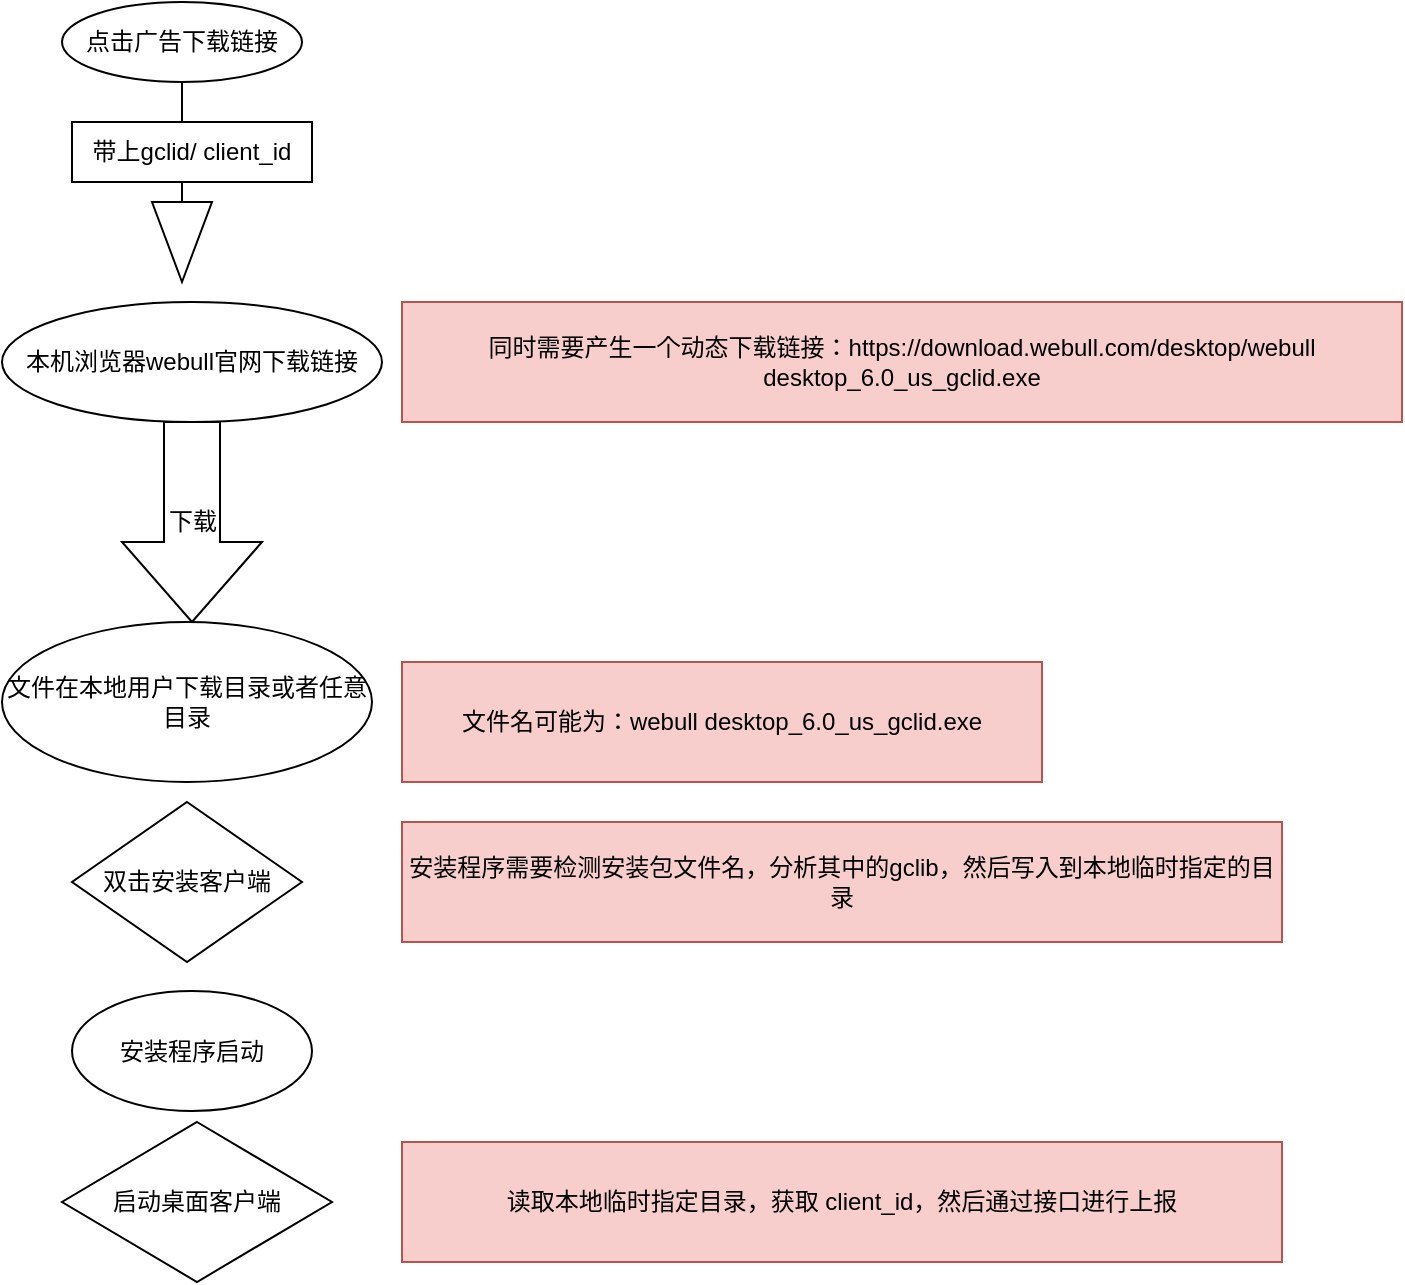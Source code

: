 <mxfile version="20.1.4" type="github">
  <diagram id="jbDLTtWELFEQYUGQmwVX" name="第 1 页">
    <mxGraphModel dx="1426" dy="794" grid="1" gridSize="10" guides="1" tooltips="1" connect="1" arrows="1" fold="1" page="1" pageScale="1" pageWidth="827" pageHeight="1169" math="0" shadow="0">
      <root>
        <mxCell id="0" />
        <mxCell id="1" parent="0" />
        <mxCell id="KI7jU_s6pXPfOrlxF21A-1" value="点击广告下载链接" style="ellipse;whiteSpace=wrap;html=1;" vertex="1" parent="1">
          <mxGeometry x="110" y="30" width="120" height="40" as="geometry" />
        </mxCell>
        <mxCell id="KI7jU_s6pXPfOrlxF21A-2" value="" style="html=1;shadow=0;dashed=0;align=center;verticalAlign=middle;shape=mxgraph.arrows2.arrow;dy=1;dx=40;direction=south;notch=0;" vertex="1" parent="1">
          <mxGeometry x="155" y="70" width="30" height="100" as="geometry" />
        </mxCell>
        <mxCell id="KI7jU_s6pXPfOrlxF21A-3" value="本机浏览器webull官网下载链接" style="ellipse;whiteSpace=wrap;html=1;" vertex="1" parent="1">
          <mxGeometry x="80" y="180" width="190" height="60" as="geometry" />
        </mxCell>
        <mxCell id="KI7jU_s6pXPfOrlxF21A-4" value="带上gclid/&amp;nbsp;client_id" style="whiteSpace=wrap;html=1;" vertex="1" parent="1">
          <mxGeometry x="115" y="90" width="120" height="30" as="geometry" />
        </mxCell>
        <mxCell id="KI7jU_s6pXPfOrlxF21A-5" value="同时需要产生一个动态下载链接：https://download.webull.com/desktop/webull desktop_6.0_us_gclid.exe" style="whiteSpace=wrap;html=1;fillColor=#f8cecc;strokeColor=#b85450;" vertex="1" parent="1">
          <mxGeometry x="280" y="180" width="500" height="60" as="geometry" />
        </mxCell>
        <mxCell id="KI7jU_s6pXPfOrlxF21A-6" value="下载" style="html=1;shadow=0;dashed=0;align=center;verticalAlign=middle;shape=mxgraph.arrows2.arrow;dy=0.6;dx=40;direction=south;notch=0;" vertex="1" parent="1">
          <mxGeometry x="140" y="240" width="70" height="100" as="geometry" />
        </mxCell>
        <mxCell id="KI7jU_s6pXPfOrlxF21A-7" value="文件在本地用户下载目录或者任意目录" style="ellipse;whiteSpace=wrap;html=1;" vertex="1" parent="1">
          <mxGeometry x="80" y="340" width="185" height="80" as="geometry" />
        </mxCell>
        <mxCell id="KI7jU_s6pXPfOrlxF21A-8" value="文件名可能为：webull desktop_6.0_us_gclid.exe" style="whiteSpace=wrap;html=1;fillColor=#f8cecc;strokeColor=#b85450;" vertex="1" parent="1">
          <mxGeometry x="280" y="360" width="320" height="60" as="geometry" />
        </mxCell>
        <mxCell id="KI7jU_s6pXPfOrlxF21A-10" value="双击安装客户端" style="rhombus;whiteSpace=wrap;html=1;shadow=0;dashed=0;" vertex="1" parent="1">
          <mxGeometry x="115" y="430" width="115" height="80" as="geometry" />
        </mxCell>
        <mxCell id="KI7jU_s6pXPfOrlxF21A-12" value="安装程序启动" style="ellipse;whiteSpace=wrap;html=1;" vertex="1" parent="1">
          <mxGeometry x="115" y="524.5" width="120" height="60" as="geometry" />
        </mxCell>
        <mxCell id="KI7jU_s6pXPfOrlxF21A-13" value="安装程序需要检测安装包文件名，分析其中的gclib，然后写入到本地临时指定的目录" style="whiteSpace=wrap;html=1;fillColor=#f8cecc;strokeColor=#b85450;" vertex="1" parent="1">
          <mxGeometry x="280" y="440" width="440" height="60" as="geometry" />
        </mxCell>
        <mxCell id="KI7jU_s6pXPfOrlxF21A-14" value="启动桌面客户端" style="rhombus;whiteSpace=wrap;html=1;" vertex="1" parent="1">
          <mxGeometry x="110" y="590" width="135" height="80" as="geometry" />
        </mxCell>
        <mxCell id="KI7jU_s6pXPfOrlxF21A-16" value="读取本地临时指定目录，获取&amp;nbsp;client_id，然后通过接口进行上报" style="whiteSpace=wrap;html=1;fillColor=#f8cecc;strokeColor=#b85450;" vertex="1" parent="1">
          <mxGeometry x="280" y="600" width="440" height="60" as="geometry" />
        </mxCell>
      </root>
    </mxGraphModel>
  </diagram>
</mxfile>
